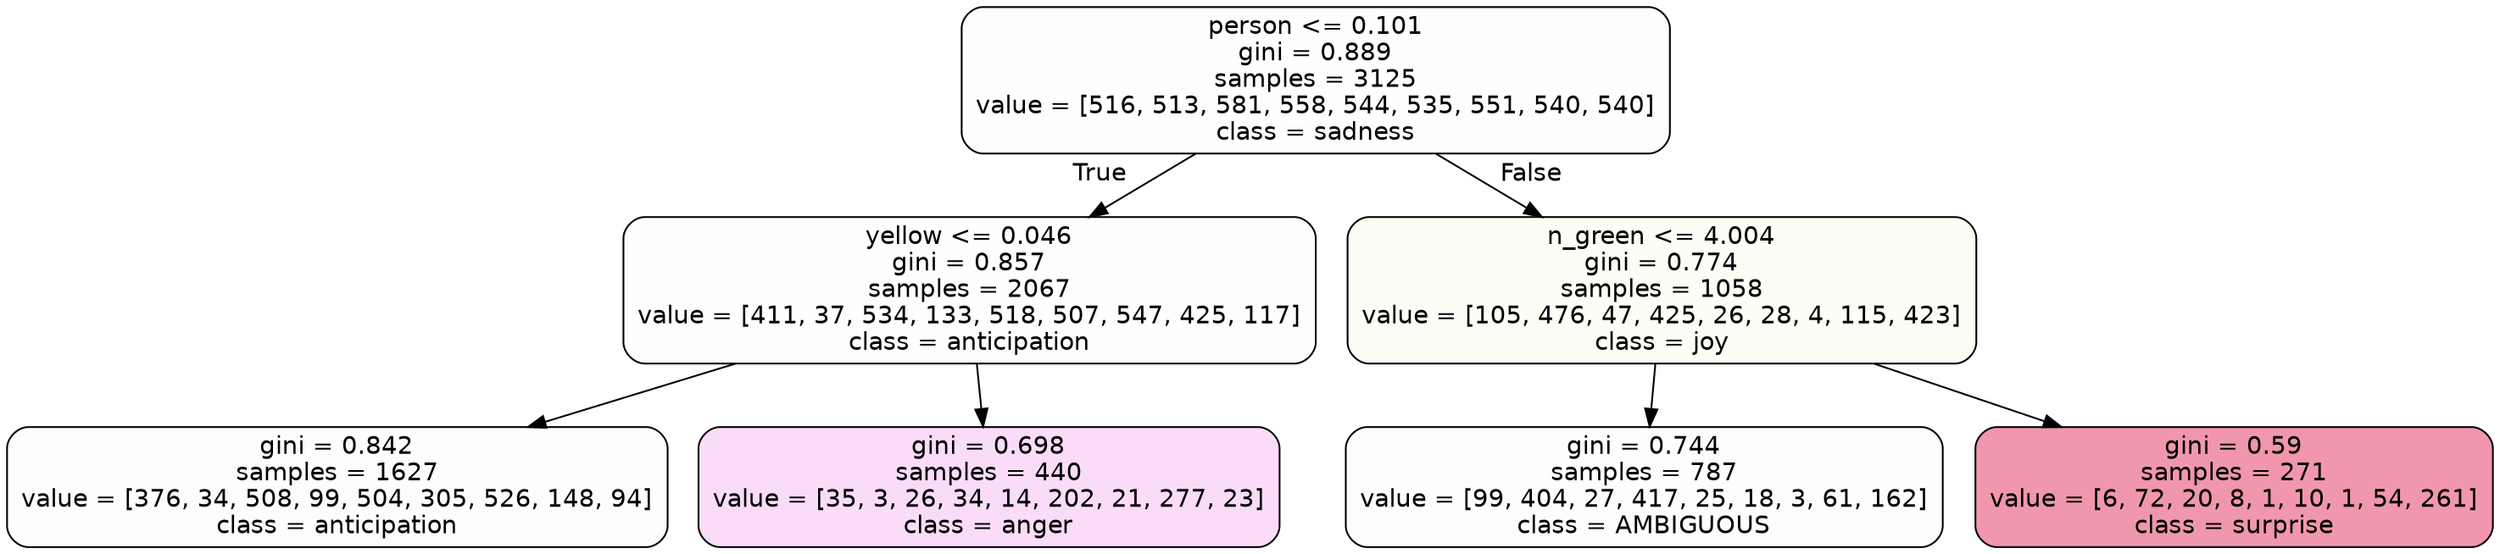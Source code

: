 digraph Tree {
node [shape=box, style="filled, rounded", color="black", fontname=helvetica] ;
edge [fontname=helvetica] ;
0 [label="person <= 0.101\ngini = 0.889\nsamples = 3125\nvalue = [516, 513, 581, 558, 544, 535, 551, 540, 540]\nclass = sadness", fillcolor="#64e53901"] ;
1 [label="yellow <= 0.046\ngini = 0.857\nsamples = 2067\nvalue = [411, 37, 534, 133, 518, 507, 547, 425, 117]\nclass = anticipation", fillcolor="#8139e501"] ;
0 -> 1 [labeldistance=2.5, labelangle=45, headlabel="True"] ;
2 [label="gini = 0.842\nsamples = 1627\nvalue = [376, 34, 508, 99, 504, 305, 526, 148, 94]\nclass = anticipation", fillcolor="#8139e502"] ;
1 -> 2 ;
3 [label="gini = 0.698\nsamples = 440\nvalue = [35, 3, 26, 34, 14, 202, 21, 277, 23]\nclass = anger", fillcolor="#e539d72c"] ;
1 -> 3 ;
4 [label="n_green <= 4.004\ngini = 0.774\nsamples = 1058\nvalue = [105, 476, 47, 425, 26, 28, 4, 115, 423]\nclass = joy", fillcolor="#d7e5390b"] ;
0 -> 4 [labeldistance=2.5, labelangle=-45, headlabel="False"] ;
5 [label="gini = 0.744\nsamples = 787\nvalue = [99, 404, 27, 417, 25, 18, 3, 61, 162]\nclass = AMBIGUOUS", fillcolor="#39e58104"] ;
4 -> 5 ;
6 [label="gini = 0.59\nsamples = 271\nvalue = [6, 72, 20, 8, 1, 10, 1, 54, 261]\nclass = surprise", fillcolor="#e5396486"] ;
4 -> 6 ;
}